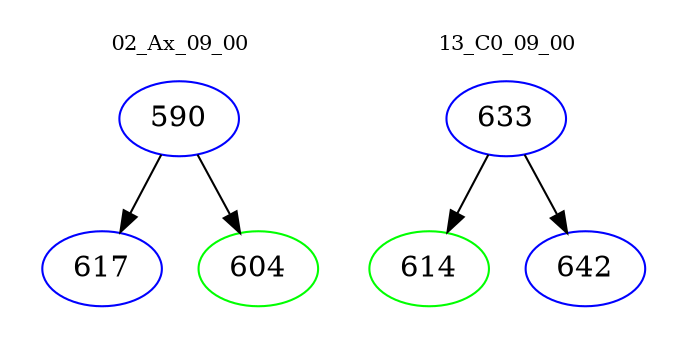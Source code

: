 digraph{
subgraph cluster_0 {
color = white
label = "02_Ax_09_00";
fontsize=10;
T0_590 [label="590", color="blue"]
T0_590 -> T0_617 [color="black"]
T0_617 [label="617", color="blue"]
T0_590 -> T0_604 [color="black"]
T0_604 [label="604", color="green"]
}
subgraph cluster_1 {
color = white
label = "13_C0_09_00";
fontsize=10;
T1_633 [label="633", color="blue"]
T1_633 -> T1_614 [color="black"]
T1_614 [label="614", color="green"]
T1_633 -> T1_642 [color="black"]
T1_642 [label="642", color="blue"]
}
}
